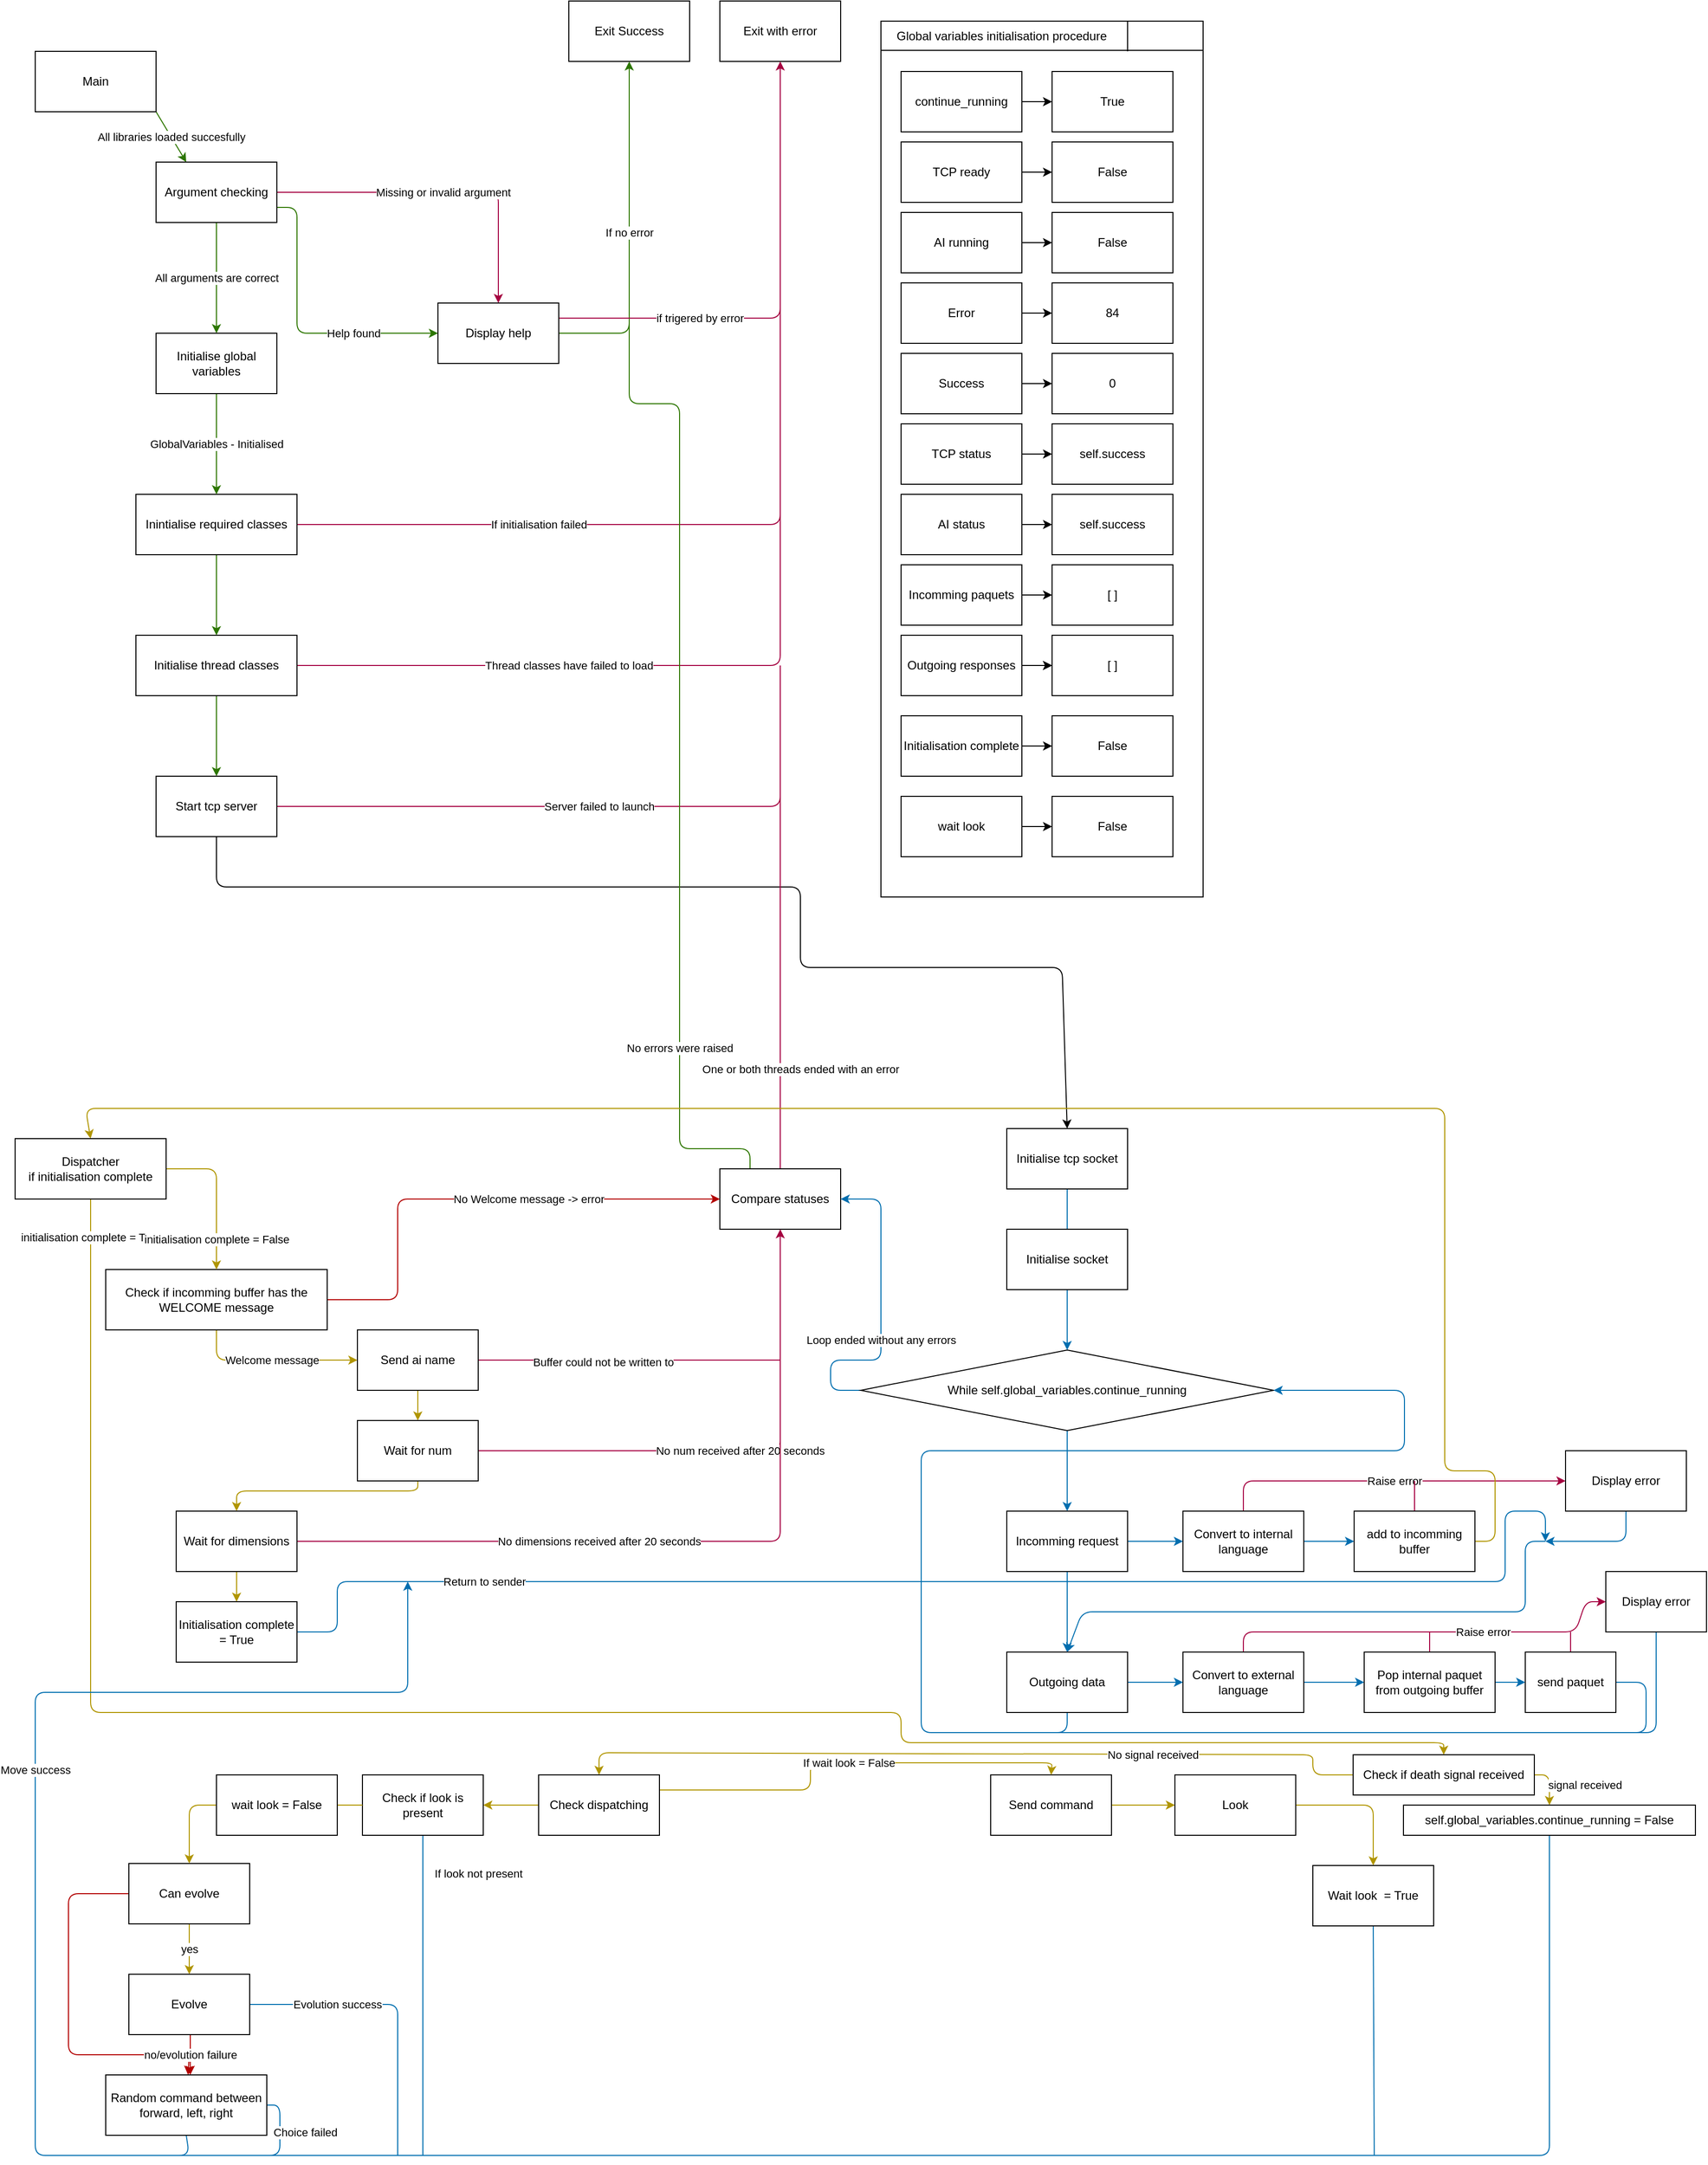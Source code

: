 <mxfile>
    <diagram name="ai-v2" id="kvl9iXGCQQVpGHvnAMQN">
        <mxGraphModel dx="1060" dy="773" grid="1" gridSize="10" guides="1" tooltips="1" connect="1" arrows="1" fold="1" page="1" pageScale="1" pageWidth="850" pageHeight="1100" background="#FFFFFF" math="0" shadow="0">
            <root>
                <mxCell id="aCn8PSYITOkFArHJ9K8u-0"/>
                <mxCell id="aCn8PSYITOkFArHJ9K8u-1" parent="aCn8PSYITOkFArHJ9K8u-0"/>
                <mxCell id="aCn8PSYITOkFArHJ9K8u-2" value="All libraries loaded succesfully" style="edgeStyle=none;html=1;exitX=1;exitY=1;exitDx=0;exitDy=0;entryX=0.25;entryY=0;entryDx=0;entryDy=0;fillColor=#60a917;strokeColor=#2D7600;" parent="aCn8PSYITOkFArHJ9K8u-1" source="aCn8PSYITOkFArHJ9K8u-3" target="aCn8PSYITOkFArHJ9K8u-7" edge="1">
                    <mxGeometry relative="1" as="geometry"/>
                </mxCell>
                <mxCell id="aCn8PSYITOkFArHJ9K8u-3" value="Main" style="whiteSpace=wrap;html=1;" parent="aCn8PSYITOkFArHJ9K8u-1" vertex="1">
                    <mxGeometry x="40" y="90" width="120" height="60" as="geometry"/>
                </mxCell>
                <mxCell id="aCn8PSYITOkFArHJ9K8u-4" value="Missing or invalid argument" style="edgeStyle=none;html=1;entryX=0.5;entryY=0;entryDx=0;entryDy=0;fillColor=#d80073;strokeColor=#A50040;" parent="aCn8PSYITOkFArHJ9K8u-1" source="aCn8PSYITOkFArHJ9K8u-7" target="aCn8PSYITOkFArHJ9K8u-12" edge="1">
                    <mxGeometry relative="1" as="geometry">
                        <Array as="points">
                            <mxPoint x="500" y="230"/>
                        </Array>
                    </mxGeometry>
                </mxCell>
                <mxCell id="aCn8PSYITOkFArHJ9K8u-5" value="Help found" style="edgeStyle=none;html=1;exitX=1;exitY=0.75;exitDx=0;exitDy=0;entryX=0;entryY=0.5;entryDx=0;entryDy=0;fillColor=#60a917;strokeColor=#2D7600;" parent="aCn8PSYITOkFArHJ9K8u-1" source="aCn8PSYITOkFArHJ9K8u-7" target="aCn8PSYITOkFArHJ9K8u-12" edge="1">
                    <mxGeometry x="0.407" relative="1" as="geometry">
                        <mxPoint x="320" y="280" as="targetPoint"/>
                        <Array as="points">
                            <mxPoint x="300" y="245"/>
                            <mxPoint x="300" y="370"/>
                        </Array>
                        <mxPoint as="offset"/>
                    </mxGeometry>
                </mxCell>
                <mxCell id="aCn8PSYITOkFArHJ9K8u-6" value="All arguments are correct" style="edgeStyle=none;html=1;fillColor=#60a917;strokeColor=#2D7600;entryX=0.5;entryY=0;entryDx=0;entryDy=0;" parent="aCn8PSYITOkFArHJ9K8u-1" source="aCn8PSYITOkFArHJ9K8u-7" target="aCn8PSYITOkFArHJ9K8u-36" edge="1">
                    <mxGeometry relative="1" as="geometry">
                        <mxPoint x="220" y="440" as="targetPoint"/>
                    </mxGeometry>
                </mxCell>
                <mxCell id="aCn8PSYITOkFArHJ9K8u-7" value="Argument checking" style="whiteSpace=wrap;html=1;" parent="aCn8PSYITOkFArHJ9K8u-1" vertex="1">
                    <mxGeometry x="160" y="200" width="120" height="60" as="geometry"/>
                </mxCell>
                <mxCell id="aCn8PSYITOkFArHJ9K8u-8" value="Exit with error" style="whiteSpace=wrap;html=1;" parent="aCn8PSYITOkFArHJ9K8u-1" vertex="1">
                    <mxGeometry x="720" y="40" width="120" height="60" as="geometry"/>
                </mxCell>
                <mxCell id="aCn8PSYITOkFArHJ9K8u-9" value="Exit Success" style="whiteSpace=wrap;html=1;" parent="aCn8PSYITOkFArHJ9K8u-1" vertex="1">
                    <mxGeometry x="570" y="40" width="120" height="60" as="geometry"/>
                </mxCell>
                <mxCell id="aCn8PSYITOkFArHJ9K8u-10" value="If no error" style="edgeStyle=none;html=1;entryX=0.5;entryY=1;entryDx=0;entryDy=0;fillColor=#60a917;strokeColor=#2D7600;" parent="aCn8PSYITOkFArHJ9K8u-1" source="aCn8PSYITOkFArHJ9K8u-12" target="aCn8PSYITOkFArHJ9K8u-9" edge="1">
                    <mxGeometry relative="1" as="geometry">
                        <Array as="points">
                            <mxPoint x="630" y="370"/>
                        </Array>
                    </mxGeometry>
                </mxCell>
                <mxCell id="aCn8PSYITOkFArHJ9K8u-11" value="if trigered by error" style="edgeStyle=none;html=1;exitX=1;exitY=0.25;exitDx=0;exitDy=0;entryX=0.5;entryY=1;entryDx=0;entryDy=0;fillColor=#d80073;strokeColor=#A50040;" parent="aCn8PSYITOkFArHJ9K8u-1" source="aCn8PSYITOkFArHJ9K8u-12" target="aCn8PSYITOkFArHJ9K8u-8" edge="1">
                    <mxGeometry x="-0.41" relative="1" as="geometry">
                        <Array as="points">
                            <mxPoint x="780" y="355"/>
                        </Array>
                        <mxPoint as="offset"/>
                    </mxGeometry>
                </mxCell>
                <mxCell id="aCn8PSYITOkFArHJ9K8u-12" value="Display help" style="whiteSpace=wrap;html=1;" parent="aCn8PSYITOkFArHJ9K8u-1" vertex="1">
                    <mxGeometry x="440" y="340" width="120" height="60" as="geometry"/>
                </mxCell>
                <mxCell id="aCn8PSYITOkFArHJ9K8u-13" value="If initialisation failed" style="edgeStyle=none;html=1;exitX=1;exitY=0.5;exitDx=0;exitDy=0;fillColor=#d80073;strokeColor=#A50040;endArrow=none;endFill=0;" parent="aCn8PSYITOkFArHJ9K8u-1" source="aCn8PSYITOkFArHJ9K8u-15" edge="1">
                    <mxGeometry x="-0.324" relative="1" as="geometry">
                        <mxPoint x="780" y="330" as="targetPoint"/>
                        <Array as="points">
                            <mxPoint x="780" y="560"/>
                        </Array>
                        <mxPoint as="offset"/>
                    </mxGeometry>
                </mxCell>
                <mxCell id="aCn8PSYITOkFArHJ9K8u-14" value="" style="edgeStyle=none;html=1;endArrow=classic;endFill=1;fillColor=#60a917;strokeColor=#2D7600;" parent="aCn8PSYITOkFArHJ9K8u-1" source="aCn8PSYITOkFArHJ9K8u-15" target="aCn8PSYITOkFArHJ9K8u-18" edge="1">
                    <mxGeometry relative="1" as="geometry"/>
                </mxCell>
                <mxCell id="aCn8PSYITOkFArHJ9K8u-15" value="Inintialise required classes" style="whiteSpace=wrap;html=1;" parent="aCn8PSYITOkFArHJ9K8u-1" vertex="1">
                    <mxGeometry x="140" y="530" width="160" height="60" as="geometry"/>
                </mxCell>
                <mxCell id="aCn8PSYITOkFArHJ9K8u-16" value="" style="edgeStyle=none;html=1;endArrow=classic;endFill=1;fillColor=#60a917;strokeColor=#2D7600;" parent="aCn8PSYITOkFArHJ9K8u-1" source="aCn8PSYITOkFArHJ9K8u-18" target="aCn8PSYITOkFArHJ9K8u-22" edge="1">
                    <mxGeometry relative="1" as="geometry"/>
                </mxCell>
                <mxCell id="aCn8PSYITOkFArHJ9K8u-17" value="Thread classes have failed to load" style="edgeStyle=none;html=1;exitX=1;exitY=0.5;exitDx=0;exitDy=0;endArrow=none;endFill=0;fillColor=#d80073;strokeColor=#A50040;" parent="aCn8PSYITOkFArHJ9K8u-1" source="aCn8PSYITOkFArHJ9K8u-18" edge="1">
                    <mxGeometry x="-0.169" relative="1" as="geometry">
                        <mxPoint x="780" y="530" as="targetPoint"/>
                        <Array as="points">
                            <mxPoint x="780" y="700"/>
                        </Array>
                        <mxPoint as="offset"/>
                    </mxGeometry>
                </mxCell>
                <mxCell id="aCn8PSYITOkFArHJ9K8u-18" value="Initialise thread classes" style="whiteSpace=wrap;html=1;" parent="aCn8PSYITOkFArHJ9K8u-1" vertex="1">
                    <mxGeometry x="140" y="670" width="160" height="60" as="geometry"/>
                </mxCell>
                <mxCell id="aCn8PSYITOkFArHJ9K8u-19" value="Server failed to launch" style="edgeStyle=none;html=1;exitX=1;exitY=0.5;exitDx=0;exitDy=0;endArrow=none;endFill=0;fillColor=#d80073;strokeColor=#A50040;" parent="aCn8PSYITOkFArHJ9K8u-1" source="aCn8PSYITOkFArHJ9K8u-22" edge="1">
                    <mxGeometry relative="1" as="geometry">
                        <mxPoint x="780" y="700" as="targetPoint"/>
                        <Array as="points">
                            <mxPoint x="780" y="840"/>
                        </Array>
                    </mxGeometry>
                </mxCell>
                <mxCell id="aCn8PSYITOkFArHJ9K8u-21" style="edgeStyle=none;html=1;exitX=0.5;exitY=1;exitDx=0;exitDy=0;entryX=0.5;entryY=0;entryDx=0;entryDy=0;strokeColor=#000000;endArrow=classic;endFill=1;fontColor=#000000;labelBackgroundColor=#050505;" parent="aCn8PSYITOkFArHJ9K8u-1" source="aCn8PSYITOkFArHJ9K8u-22" target="aCn8PSYITOkFArHJ9K8u-27" edge="1">
                    <mxGeometry relative="1" as="geometry">
                        <mxPoint x="220" y="950" as="targetPoint"/>
                        <Array as="points">
                            <mxPoint x="220" y="920"/>
                            <mxPoint x="800" y="920"/>
                            <mxPoint x="800" y="1000"/>
                            <mxPoint x="1060" y="1000"/>
                        </Array>
                    </mxGeometry>
                </mxCell>
                <mxCell id="aCn8PSYITOkFArHJ9K8u-22" value="Start tcp server" style="whiteSpace=wrap;html=1;" parent="aCn8PSYITOkFArHJ9K8u-1" vertex="1">
                    <mxGeometry x="160" y="810" width="120" height="60" as="geometry"/>
                </mxCell>
                <mxCell id="aCn8PSYITOkFArHJ9K8u-26" style="edgeStyle=none;html=1;exitX=0.5;exitY=1;exitDx=0;exitDy=0;strokeColor=#006EAF;endArrow=none;endFill=0;fillColor=#1ba1e2;" parent="aCn8PSYITOkFArHJ9K8u-1" source="aCn8PSYITOkFArHJ9K8u-27" target="aCn8PSYITOkFArHJ9K8u-46" edge="1">
                    <mxGeometry relative="1" as="geometry"/>
                </mxCell>
                <mxCell id="aCn8PSYITOkFArHJ9K8u-27" value="Initialise tcp socket" style="whiteSpace=wrap;html=1;" parent="aCn8PSYITOkFArHJ9K8u-1" vertex="1">
                    <mxGeometry x="1005" y="1160" width="120" height="60" as="geometry"/>
                </mxCell>
                <mxCell id="aCn8PSYITOkFArHJ9K8u-31" value="initialisation complete = True" style="edgeStyle=none;html=1;exitX=0.5;exitY=1;exitDx=0;exitDy=0;strokeColor=#B09500;endArrow=classic;endFill=1;fillColor=#e3c800;entryX=0.5;entryY=0;entryDx=0;entryDy=0;" parent="aCn8PSYITOkFArHJ9K8u-1" source="WQxapFaAH11GPNGqtZrf-5" target="aCn8PSYITOkFArHJ9K8u-148" edge="1">
                    <mxGeometry x="-0.96" relative="1" as="geometry">
                        <mxPoint x="590" y="1790" as="targetPoint"/>
                        <Array as="points">
                            <mxPoint x="95" y="1740"/>
                            <mxPoint x="900" y="1740"/>
                            <mxPoint x="900" y="1770"/>
                            <mxPoint x="1439" y="1770"/>
                        </Array>
                        <mxPoint x="240" y="1720" as="sourcePoint"/>
                        <mxPoint as="offset"/>
                    </mxGeometry>
                </mxCell>
                <mxCell id="aCn8PSYITOkFArHJ9K8u-35" value="GlobalVariables - Initialised" style="edgeStyle=none;html=1;exitX=0.5;exitY=1;exitDx=0;exitDy=0;entryX=0.5;entryY=0;entryDx=0;entryDy=0;strokeColor=#2D7600;endArrow=classic;endFill=1;fillColor=#60a917;" parent="aCn8PSYITOkFArHJ9K8u-1" source="aCn8PSYITOkFArHJ9K8u-36" target="aCn8PSYITOkFArHJ9K8u-15" edge="1">
                    <mxGeometry relative="1" as="geometry"/>
                </mxCell>
                <mxCell id="aCn8PSYITOkFArHJ9K8u-36" value="Initialise global variables" style="whiteSpace=wrap;html=1;" parent="aCn8PSYITOkFArHJ9K8u-1" vertex="1">
                    <mxGeometry x="160" y="370" width="120" height="60" as="geometry"/>
                </mxCell>
                <mxCell id="aCn8PSYITOkFArHJ9K8u-37" value="One or both threads ended with an error" style="edgeStyle=none;html=1;exitX=0.5;exitY=0;exitDx=0;exitDy=0;strokeColor=#A50040;endArrow=none;endFill=0;fillColor=#d80073;" parent="aCn8PSYITOkFArHJ9K8u-1" source="aCn8PSYITOkFArHJ9K8u-39" edge="1">
                    <mxGeometry x="-0.478" y="-20" relative="1" as="geometry">
                        <mxPoint x="780" y="820" as="targetPoint"/>
                        <mxPoint as="offset"/>
                    </mxGeometry>
                </mxCell>
                <mxCell id="aCn8PSYITOkFArHJ9K8u-38" value="No errors were raised" style="edgeStyle=none;html=1;exitX=0.25;exitY=0;exitDx=0;exitDy=0;endArrow=none;endFill=0;fillColor=#60a917;strokeColor=#2D7600;" parent="aCn8PSYITOkFArHJ9K8u-1" source="aCn8PSYITOkFArHJ9K8u-39" edge="1">
                    <mxGeometry x="-0.604" relative="1" as="geometry">
                        <mxPoint x="630" y="360" as="targetPoint"/>
                        <Array as="points">
                            <mxPoint x="750" y="1180"/>
                            <mxPoint x="680" y="1180"/>
                            <mxPoint x="680" y="440"/>
                            <mxPoint x="630" y="440"/>
                        </Array>
                        <mxPoint as="offset"/>
                    </mxGeometry>
                </mxCell>
                <mxCell id="aCn8PSYITOkFArHJ9K8u-39" value="Compare statuses" style="whiteSpace=wrap;html=1;rounded=0;" parent="aCn8PSYITOkFArHJ9K8u-1" vertex="1">
                    <mxGeometry x="720" y="1200" width="120" height="60" as="geometry"/>
                </mxCell>
                <mxCell id="aCn8PSYITOkFArHJ9K8u-40" value="" style="edgeStyle=none;html=1;strokeColor=#FFFFFF;endArrow=none;endFill=0;" parent="aCn8PSYITOkFArHJ9K8u-1" source="aCn8PSYITOkFArHJ9K8u-44" target="aCn8PSYITOkFArHJ9K8u-46" edge="1">
                    <mxGeometry relative="1" as="geometry"/>
                </mxCell>
                <mxCell id="aCn8PSYITOkFArHJ9K8u-42" value="Loop ended without any errors" style="edgeStyle=none;html=1;exitX=0;exitY=0.5;exitDx=0;exitDy=0;entryX=1;entryY=0.5;entryDx=0;entryDy=0;fillColor=#1ba1e2;strokeColor=#006EAF;" parent="aCn8PSYITOkFArHJ9K8u-1" source="aCn8PSYITOkFArHJ9K8u-44" target="aCn8PSYITOkFArHJ9K8u-39" edge="1">
                    <mxGeometry x="-0.161" relative="1" as="geometry">
                        <Array as="points">
                            <mxPoint x="830" y="1420"/>
                            <mxPoint x="830" y="1390"/>
                            <mxPoint x="880" y="1390"/>
                            <mxPoint x="880" y="1230"/>
                        </Array>
                        <mxPoint as="offset"/>
                    </mxGeometry>
                </mxCell>
                <mxCell id="aCn8PSYITOkFArHJ9K8u-43" style="edgeStyle=none;html=1;exitX=0.5;exitY=1;exitDx=0;exitDy=0;endArrow=classic;endFill=1;entryX=0.5;entryY=0;entryDx=0;entryDy=0;fillColor=#1ba1e2;strokeColor=#006EAF;" parent="aCn8PSYITOkFArHJ9K8u-1" source="aCn8PSYITOkFArHJ9K8u-44" target="aCn8PSYITOkFArHJ9K8u-90" edge="1">
                    <mxGeometry relative="1" as="geometry">
                        <mxPoint x="1065" y="1590" as="targetPoint"/>
                    </mxGeometry>
                </mxCell>
                <mxCell id="aCn8PSYITOkFArHJ9K8u-44" value="While self.global_variables.continue_running" style="rhombus;whiteSpace=wrap;html=1;rounded=0;" parent="aCn8PSYITOkFArHJ9K8u-1" vertex="1">
                    <mxGeometry x="860" y="1380" width="410" height="80" as="geometry"/>
                </mxCell>
                <mxCell id="aCn8PSYITOkFArHJ9K8u-45" value="" style="edgeStyle=none;html=1;endArrow=classic;endFill=1;fillColor=#1ba1e2;strokeColor=#006EAF;" parent="aCn8PSYITOkFArHJ9K8u-1" source="aCn8PSYITOkFArHJ9K8u-46" target="aCn8PSYITOkFArHJ9K8u-44" edge="1">
                    <mxGeometry relative="1" as="geometry"/>
                </mxCell>
                <mxCell id="aCn8PSYITOkFArHJ9K8u-46" value="Initialise socket" style="rounded=0;whiteSpace=wrap;html=1;" parent="aCn8PSYITOkFArHJ9K8u-1" vertex="1">
                    <mxGeometry x="1005" y="1260" width="120" height="60" as="geometry"/>
                </mxCell>
                <mxCell id="aCn8PSYITOkFArHJ9K8u-47" value="" style="shape=table;startSize=0;container=1;collapsible=0;childLayout=tableLayout;" parent="aCn8PSYITOkFArHJ9K8u-1" vertex="1">
                    <mxGeometry x="880" y="60" width="320" height="870" as="geometry"/>
                </mxCell>
                <mxCell id="aCn8PSYITOkFArHJ9K8u-48" value="" style="shape=tableRow;horizontal=0;startSize=0;swimlaneHead=0;swimlaneBody=0;top=0;left=0;bottom=0;right=0;collapsible=0;dropTarget=0;fillColor=none;points=[[0,0.5],[1,0.5]];portConstraint=eastwest;" parent="aCn8PSYITOkFArHJ9K8u-47" vertex="1">
                    <mxGeometry width="320" height="870" as="geometry"/>
                </mxCell>
                <mxCell id="aCn8PSYITOkFArHJ9K8u-49" value="" style="shape=partialRectangle;html=1;whiteSpace=wrap;connectable=0;overflow=hidden;fillColor=none;top=0;left=0;bottom=0;right=0;pointerEvents=1;" parent="aCn8PSYITOkFArHJ9K8u-48" vertex="1">
                    <mxGeometry width="320" height="870" as="geometry">
                        <mxRectangle width="320" height="870" as="alternateBounds"/>
                    </mxGeometry>
                </mxCell>
                <mxCell id="aCn8PSYITOkFArHJ9K8u-50" value="Global variables initialisation procedure" style="text;align=center;html=1;verticalAlign=middle;whiteSpace=wrap;rounded=0;" parent="aCn8PSYITOkFArHJ9K8u-1" vertex="1">
                    <mxGeometry x="880" y="60" width="240" height="30" as="geometry"/>
                </mxCell>
                <mxCell id="aCn8PSYITOkFArHJ9K8u-51" value="" style="verticalLabelPosition=bottom;shadow=0;dashed=0;align=center;html=1;verticalAlign=top;strokeWidth=1;shape=mxgraph.mockup.markup.line;" parent="aCn8PSYITOkFArHJ9K8u-1" vertex="1">
                    <mxGeometry x="880" y="79" width="320" height="20" as="geometry"/>
                </mxCell>
                <mxCell id="aCn8PSYITOkFArHJ9K8u-52" value="" style="line;strokeWidth=1;direction=south;html=1;" parent="aCn8PSYITOkFArHJ9K8u-1" vertex="1">
                    <mxGeometry x="1120" y="60" width="10" height="30" as="geometry"/>
                </mxCell>
                <mxCell id="aCn8PSYITOkFArHJ9K8u-53" value="" style="edgeStyle=none;html=1;endArrow=classic;endFill=1;" parent="aCn8PSYITOkFArHJ9K8u-1" source="aCn8PSYITOkFArHJ9K8u-54" target="aCn8PSYITOkFArHJ9K8u-55" edge="1">
                    <mxGeometry relative="1" as="geometry"/>
                </mxCell>
                <mxCell id="aCn8PSYITOkFArHJ9K8u-54" value="continue_running" style="whiteSpace=wrap;html=1;" parent="aCn8PSYITOkFArHJ9K8u-1" vertex="1">
                    <mxGeometry x="900" y="110" width="120" height="60" as="geometry"/>
                </mxCell>
                <mxCell id="aCn8PSYITOkFArHJ9K8u-55" value="True" style="whiteSpace=wrap;html=1;" parent="aCn8PSYITOkFArHJ9K8u-1" vertex="1">
                    <mxGeometry x="1050" y="110" width="120" height="60" as="geometry"/>
                </mxCell>
                <mxCell id="aCn8PSYITOkFArHJ9K8u-56" value="" style="edgeStyle=none;html=1;endArrow=classic;endFill=1;" parent="aCn8PSYITOkFArHJ9K8u-1" source="aCn8PSYITOkFArHJ9K8u-57" target="aCn8PSYITOkFArHJ9K8u-58" edge="1">
                    <mxGeometry relative="1" as="geometry"/>
                </mxCell>
                <mxCell id="aCn8PSYITOkFArHJ9K8u-57" value="TCP ready" style="whiteSpace=wrap;html=1;" parent="aCn8PSYITOkFArHJ9K8u-1" vertex="1">
                    <mxGeometry x="900" y="180" width="120" height="60" as="geometry"/>
                </mxCell>
                <mxCell id="aCn8PSYITOkFArHJ9K8u-58" value="False" style="whiteSpace=wrap;html=1;" parent="aCn8PSYITOkFArHJ9K8u-1" vertex="1">
                    <mxGeometry x="1050" y="180" width="120" height="60" as="geometry"/>
                </mxCell>
                <mxCell id="aCn8PSYITOkFArHJ9K8u-59" value="" style="edgeStyle=none;html=1;endArrow=classic;endFill=1;" parent="aCn8PSYITOkFArHJ9K8u-1" source="aCn8PSYITOkFArHJ9K8u-60" target="aCn8PSYITOkFArHJ9K8u-61" edge="1">
                    <mxGeometry relative="1" as="geometry"/>
                </mxCell>
                <mxCell id="aCn8PSYITOkFArHJ9K8u-60" value="AI running" style="whiteSpace=wrap;html=1;" parent="aCn8PSYITOkFArHJ9K8u-1" vertex="1">
                    <mxGeometry x="900" y="250" width="120" height="60" as="geometry"/>
                </mxCell>
                <mxCell id="aCn8PSYITOkFArHJ9K8u-61" value="False" style="whiteSpace=wrap;html=1;" parent="aCn8PSYITOkFArHJ9K8u-1" vertex="1">
                    <mxGeometry x="1050" y="250" width="120" height="60" as="geometry"/>
                </mxCell>
                <mxCell id="aCn8PSYITOkFArHJ9K8u-62" value="" style="edgeStyle=none;html=1;endArrow=classic;endFill=1;" parent="aCn8PSYITOkFArHJ9K8u-1" source="aCn8PSYITOkFArHJ9K8u-63" target="aCn8PSYITOkFArHJ9K8u-64" edge="1">
                    <mxGeometry relative="1" as="geometry"/>
                </mxCell>
                <mxCell id="aCn8PSYITOkFArHJ9K8u-63" value="Error" style="whiteSpace=wrap;html=1;" parent="aCn8PSYITOkFArHJ9K8u-1" vertex="1">
                    <mxGeometry x="900" y="320" width="120" height="60" as="geometry"/>
                </mxCell>
                <mxCell id="aCn8PSYITOkFArHJ9K8u-64" value="84" style="whiteSpace=wrap;html=1;" parent="aCn8PSYITOkFArHJ9K8u-1" vertex="1">
                    <mxGeometry x="1050" y="320" width="120" height="60" as="geometry"/>
                </mxCell>
                <mxCell id="aCn8PSYITOkFArHJ9K8u-65" value="" style="edgeStyle=none;html=1;endArrow=classic;endFill=1;" parent="aCn8PSYITOkFArHJ9K8u-1" source="aCn8PSYITOkFArHJ9K8u-66" target="aCn8PSYITOkFArHJ9K8u-67" edge="1">
                    <mxGeometry relative="1" as="geometry"/>
                </mxCell>
                <mxCell id="aCn8PSYITOkFArHJ9K8u-66" value="Success" style="whiteSpace=wrap;html=1;" parent="aCn8PSYITOkFArHJ9K8u-1" vertex="1">
                    <mxGeometry x="900" y="390" width="120" height="60" as="geometry"/>
                </mxCell>
                <mxCell id="aCn8PSYITOkFArHJ9K8u-67" value="0" style="whiteSpace=wrap;html=1;" parent="aCn8PSYITOkFArHJ9K8u-1" vertex="1">
                    <mxGeometry x="1050" y="390" width="120" height="60" as="geometry"/>
                </mxCell>
                <mxCell id="aCn8PSYITOkFArHJ9K8u-68" value="" style="edgeStyle=none;html=1;endArrow=classic;endFill=1;" parent="aCn8PSYITOkFArHJ9K8u-1" source="aCn8PSYITOkFArHJ9K8u-69" target="aCn8PSYITOkFArHJ9K8u-70" edge="1">
                    <mxGeometry relative="1" as="geometry"/>
                </mxCell>
                <mxCell id="aCn8PSYITOkFArHJ9K8u-69" value="TCP status" style="whiteSpace=wrap;html=1;" parent="aCn8PSYITOkFArHJ9K8u-1" vertex="1">
                    <mxGeometry x="900" y="460" width="120" height="60" as="geometry"/>
                </mxCell>
                <mxCell id="aCn8PSYITOkFArHJ9K8u-70" value="self.success" style="whiteSpace=wrap;html=1;strokeColor=#199898;" parent="aCn8PSYITOkFArHJ9K8u-1" vertex="1">
                    <mxGeometry x="1050" y="460" width="120" height="60" as="geometry"/>
                </mxCell>
                <mxCell id="aCn8PSYITOkFArHJ9K8u-71" value="" style="edgeStyle=none;html=1;endArrow=classic;endFill=1;" parent="aCn8PSYITOkFArHJ9K8u-1" source="aCn8PSYITOkFArHJ9K8u-72" target="aCn8PSYITOkFArHJ9K8u-73" edge="1">
                    <mxGeometry relative="1" as="geometry"/>
                </mxCell>
                <mxCell id="aCn8PSYITOkFArHJ9K8u-72" value="AI status" style="whiteSpace=wrap;html=1;strokeColor=#199898;" parent="aCn8PSYITOkFArHJ9K8u-1" vertex="1">
                    <mxGeometry x="900" y="530" width="120" height="60" as="geometry"/>
                </mxCell>
                <mxCell id="aCn8PSYITOkFArHJ9K8u-73" value="self.success" style="whiteSpace=wrap;html=1;strokeColor=#199898;" parent="aCn8PSYITOkFArHJ9K8u-1" vertex="1">
                    <mxGeometry x="1050" y="530" width="120" height="60" as="geometry"/>
                </mxCell>
                <mxCell id="aCn8PSYITOkFArHJ9K8u-74" value="" style="edgeStyle=none;html=1;endArrow=classic;endFill=1;" parent="aCn8PSYITOkFArHJ9K8u-1" source="aCn8PSYITOkFArHJ9K8u-75" target="aCn8PSYITOkFArHJ9K8u-76" edge="1">
                    <mxGeometry relative="1" as="geometry"/>
                </mxCell>
                <mxCell id="aCn8PSYITOkFArHJ9K8u-75" value="Incomming paquets" style="whiteSpace=wrap;html=1;strokeColor=#199898;" parent="aCn8PSYITOkFArHJ9K8u-1" vertex="1">
                    <mxGeometry x="900" y="600" width="120" height="60" as="geometry"/>
                </mxCell>
                <mxCell id="aCn8PSYITOkFArHJ9K8u-76" value="[ ]" style="whiteSpace=wrap;html=1;strokeColor=#199898;" parent="aCn8PSYITOkFArHJ9K8u-1" vertex="1">
                    <mxGeometry x="1050" y="600" width="120" height="60" as="geometry"/>
                </mxCell>
                <mxCell id="aCn8PSYITOkFArHJ9K8u-77" value="" style="edgeStyle=none;html=1;endArrow=classic;endFill=1;" parent="aCn8PSYITOkFArHJ9K8u-1" source="aCn8PSYITOkFArHJ9K8u-78" target="aCn8PSYITOkFArHJ9K8u-79" edge="1">
                    <mxGeometry relative="1" as="geometry"/>
                </mxCell>
                <mxCell id="aCn8PSYITOkFArHJ9K8u-78" value="Outgoing responses" style="whiteSpace=wrap;html=1;strokeColor=#199898;" parent="aCn8PSYITOkFArHJ9K8u-1" vertex="1">
                    <mxGeometry x="900" y="670" width="120" height="60" as="geometry"/>
                </mxCell>
                <mxCell id="aCn8PSYITOkFArHJ9K8u-79" value="[ ]" style="whiteSpace=wrap;html=1;strokeColor=#199898;" parent="aCn8PSYITOkFArHJ9K8u-1" vertex="1">
                    <mxGeometry x="1050" y="670" width="120" height="60" as="geometry"/>
                </mxCell>
                <mxCell id="aCn8PSYITOkFArHJ9K8u-80" value="" style="edgeStyle=none;html=1;endArrow=classic;endFill=1;" parent="aCn8PSYITOkFArHJ9K8u-1" source="aCn8PSYITOkFArHJ9K8u-81" target="aCn8PSYITOkFArHJ9K8u-82" edge="1">
                    <mxGeometry relative="1" as="geometry"/>
                </mxCell>
                <mxCell id="aCn8PSYITOkFArHJ9K8u-81" value="Outgoing responses" style="whiteSpace=wrap;html=1;" parent="aCn8PSYITOkFArHJ9K8u-1" vertex="1">
                    <mxGeometry x="900" y="670" width="120" height="60" as="geometry"/>
                </mxCell>
                <mxCell id="aCn8PSYITOkFArHJ9K8u-82" value="[ ]" style="whiteSpace=wrap;html=1;" parent="aCn8PSYITOkFArHJ9K8u-1" vertex="1">
                    <mxGeometry x="1050" y="670" width="120" height="60" as="geometry"/>
                </mxCell>
                <mxCell id="aCn8PSYITOkFArHJ9K8u-83" value="[ ]" style="whiteSpace=wrap;html=1;" parent="aCn8PSYITOkFArHJ9K8u-1" vertex="1">
                    <mxGeometry x="1050" y="600" width="120" height="60" as="geometry"/>
                </mxCell>
                <mxCell id="aCn8PSYITOkFArHJ9K8u-84" value="Incomming paquets" style="whiteSpace=wrap;html=1;" parent="aCn8PSYITOkFArHJ9K8u-1" vertex="1">
                    <mxGeometry x="900" y="600" width="120" height="60" as="geometry"/>
                </mxCell>
                <mxCell id="aCn8PSYITOkFArHJ9K8u-85" value="AI status" style="whiteSpace=wrap;html=1;" parent="aCn8PSYITOkFArHJ9K8u-1" vertex="1">
                    <mxGeometry x="900" y="530" width="120" height="60" as="geometry"/>
                </mxCell>
                <mxCell id="aCn8PSYITOkFArHJ9K8u-86" value="self.success" style="whiteSpace=wrap;html=1;" parent="aCn8PSYITOkFArHJ9K8u-1" vertex="1">
                    <mxGeometry x="1050" y="530" width="120" height="60" as="geometry"/>
                </mxCell>
                <mxCell id="aCn8PSYITOkFArHJ9K8u-87" value="self.success" style="whiteSpace=wrap;html=1;" parent="aCn8PSYITOkFArHJ9K8u-1" vertex="1">
                    <mxGeometry x="1050" y="460" width="120" height="60" as="geometry"/>
                </mxCell>
                <mxCell id="aCn8PSYITOkFArHJ9K8u-88" value="" style="edgeStyle=none;html=1;endArrow=classic;endFill=1;fillColor=#1ba1e2;strokeColor=#006EAF;" parent="aCn8PSYITOkFArHJ9K8u-1" source="aCn8PSYITOkFArHJ9K8u-90" target="aCn8PSYITOkFArHJ9K8u-93" edge="1">
                    <mxGeometry relative="1" as="geometry"/>
                </mxCell>
                <mxCell id="aCn8PSYITOkFArHJ9K8u-89" value="" style="edgeStyle=none;html=1;endArrow=classic;endFill=1;fillColor=#1ba1e2;strokeColor=#006EAF;" parent="aCn8PSYITOkFArHJ9K8u-1" source="aCn8PSYITOkFArHJ9K8u-90" target="aCn8PSYITOkFArHJ9K8u-97" edge="1">
                    <mxGeometry relative="1" as="geometry"/>
                </mxCell>
                <mxCell id="aCn8PSYITOkFArHJ9K8u-90" value="Incomming request" style="whiteSpace=wrap;html=1;strokeColor=#050505;" parent="aCn8PSYITOkFArHJ9K8u-1" vertex="1">
                    <mxGeometry x="1005" y="1540" width="120" height="60" as="geometry"/>
                </mxCell>
                <mxCell id="aCn8PSYITOkFArHJ9K8u-91" style="edgeStyle=none;html=1;exitX=0.5;exitY=1;exitDx=0;exitDy=0;entryX=1;entryY=0.5;entryDx=0;entryDy=0;endArrow=classic;endFill=1;fillColor=#1ba1e2;strokeColor=#006EAF;" parent="aCn8PSYITOkFArHJ9K8u-1" source="aCn8PSYITOkFArHJ9K8u-93" target="aCn8PSYITOkFArHJ9K8u-44" edge="1">
                    <mxGeometry relative="1" as="geometry">
                        <Array as="points">
                            <mxPoint x="1065" y="1760"/>
                            <mxPoint x="920" y="1760"/>
                            <mxPoint x="920" y="1480"/>
                            <mxPoint x="1400" y="1480"/>
                            <mxPoint x="1400" y="1420"/>
                        </Array>
                    </mxGeometry>
                </mxCell>
                <mxCell id="aCn8PSYITOkFArHJ9K8u-92" value="" style="edgeStyle=none;html=1;endArrow=classic;endFill=1;fillColor=#1ba1e2;strokeColor=#006EAF;" parent="aCn8PSYITOkFArHJ9K8u-1" source="aCn8PSYITOkFArHJ9K8u-93" target="aCn8PSYITOkFArHJ9K8u-100" edge="1">
                    <mxGeometry relative="1" as="geometry"/>
                </mxCell>
                <mxCell id="aCn8PSYITOkFArHJ9K8u-93" value="Outgoing data" style="whiteSpace=wrap;html=1;strokeColor=#050505;" parent="aCn8PSYITOkFArHJ9K8u-1" vertex="1">
                    <mxGeometry x="1005" y="1680" width="120" height="60" as="geometry"/>
                </mxCell>
                <mxCell id="aCn8PSYITOkFArHJ9K8u-94" value="" style="edgeStyle=none;html=1;endArrow=classic;endFill=1;fillColor=#1ba1e2;strokeColor=#006EAF;" parent="aCn8PSYITOkFArHJ9K8u-1" source="aCn8PSYITOkFArHJ9K8u-97" target="aCn8PSYITOkFArHJ9K8u-102" edge="1">
                    <mxGeometry relative="1" as="geometry"/>
                </mxCell>
                <mxCell id="aCn8PSYITOkFArHJ9K8u-95" style="edgeStyle=none;html=1;exitX=0.5;exitY=0;exitDx=0;exitDy=0;endArrow=classic;endFill=1;fillColor=#d80073;strokeColor=#A50040;" parent="aCn8PSYITOkFArHJ9K8u-1" source="aCn8PSYITOkFArHJ9K8u-97" edge="1">
                    <mxGeometry relative="1" as="geometry">
                        <mxPoint x="1560" y="1510" as="targetPoint"/>
                        <Array as="points">
                            <mxPoint x="1240" y="1510"/>
                        </Array>
                    </mxGeometry>
                </mxCell>
                <mxCell id="aCn8PSYITOkFArHJ9K8u-96" value="Raise error" style="edgeLabel;html=1;align=center;verticalAlign=middle;resizable=0;points=[];" parent="aCn8PSYITOkFArHJ9K8u-95" vertex="1" connectable="0">
                    <mxGeometry x="0.446" relative="1" as="geometry">
                        <mxPoint x="-73" as="offset"/>
                    </mxGeometry>
                </mxCell>
                <mxCell id="aCn8PSYITOkFArHJ9K8u-97" value="Convert to internal language" style="whiteSpace=wrap;html=1;strokeColor=#050505;" parent="aCn8PSYITOkFArHJ9K8u-1" vertex="1">
                    <mxGeometry x="1180" y="1540" width="120" height="60" as="geometry"/>
                </mxCell>
                <mxCell id="aCn8PSYITOkFArHJ9K8u-98" value="" style="edgeStyle=none;html=1;endArrow=classic;endFill=1;fillColor=#1ba1e2;strokeColor=#006EAF;" parent="aCn8PSYITOkFArHJ9K8u-1" source="aCn8PSYITOkFArHJ9K8u-100" target="aCn8PSYITOkFArHJ9K8u-105" edge="1">
                    <mxGeometry relative="1" as="geometry"/>
                </mxCell>
                <mxCell id="aCn8PSYITOkFArHJ9K8u-99" value="Raise error" style="edgeStyle=none;html=1;exitX=0.5;exitY=0;exitDx=0;exitDy=0;endArrow=classic;endFill=1;entryX=0;entryY=0.5;entryDx=0;entryDy=0;fillColor=#d80073;strokeColor=#A50040;" parent="aCn8PSYITOkFArHJ9K8u-1" source="aCn8PSYITOkFArHJ9K8u-100" target="aCn8PSYITOkFArHJ9K8u-113" edge="1">
                    <mxGeometry x="0.286" relative="1" as="geometry">
                        <mxPoint x="1560" y="1650" as="targetPoint"/>
                        <Array as="points">
                            <mxPoint x="1240" y="1660"/>
                            <mxPoint x="1570" y="1660"/>
                            <mxPoint x="1580" y="1630"/>
                        </Array>
                        <mxPoint as="offset"/>
                    </mxGeometry>
                </mxCell>
                <mxCell id="aCn8PSYITOkFArHJ9K8u-100" value="Convert to external language" style="whiteSpace=wrap;html=1;strokeColor=#050505;" parent="aCn8PSYITOkFArHJ9K8u-1" vertex="1">
                    <mxGeometry x="1180" y="1680" width="120" height="60" as="geometry"/>
                </mxCell>
                <mxCell id="aCn8PSYITOkFArHJ9K8u-101" style="edgeStyle=none;html=1;exitX=0.5;exitY=0;exitDx=0;exitDy=0;endArrow=none;endFill=0;fillColor=#d80073;strokeColor=#A50040;" parent="aCn8PSYITOkFArHJ9K8u-1" source="aCn8PSYITOkFArHJ9K8u-102" edge="1">
                    <mxGeometry relative="1" as="geometry">
                        <mxPoint x="1410" y="1510" as="targetPoint"/>
                    </mxGeometry>
                </mxCell>
                <mxCell id="WQxapFaAH11GPNGqtZrf-1" style="edgeStyle=none;html=1;exitX=1;exitY=0.5;exitDx=0;exitDy=0;entryX=0.5;entryY=0;entryDx=0;entryDy=0;fillColor=#e3c800;strokeColor=#B09500;" parent="aCn8PSYITOkFArHJ9K8u-1" source="aCn8PSYITOkFArHJ9K8u-102" target="WQxapFaAH11GPNGqtZrf-5" edge="1">
                    <mxGeometry relative="1" as="geometry">
                        <mxPoint x="220" y="1170" as="targetPoint"/>
                        <Array as="points">
                            <mxPoint x="1490" y="1570"/>
                            <mxPoint x="1490" y="1500"/>
                            <mxPoint x="1440" y="1500"/>
                            <mxPoint x="1440" y="1140"/>
                            <mxPoint x="90" y="1140"/>
                        </Array>
                    </mxGeometry>
                </mxCell>
                <mxCell id="aCn8PSYITOkFArHJ9K8u-102" value="add to incomming buffer" style="whiteSpace=wrap;html=1;strokeColor=#050505;" parent="aCn8PSYITOkFArHJ9K8u-1" vertex="1">
                    <mxGeometry x="1350" y="1540" width="120" height="60" as="geometry"/>
                </mxCell>
                <mxCell id="aCn8PSYITOkFArHJ9K8u-103" value="" style="edgeStyle=none;html=1;endArrow=classic;endFill=1;fillColor=#1ba1e2;strokeColor=#006EAF;" parent="aCn8PSYITOkFArHJ9K8u-1" source="aCn8PSYITOkFArHJ9K8u-105" target="aCn8PSYITOkFArHJ9K8u-109" edge="1">
                    <mxGeometry relative="1" as="geometry"/>
                </mxCell>
                <mxCell id="aCn8PSYITOkFArHJ9K8u-104" style="edgeStyle=none;html=1;exitX=0.5;exitY=0;exitDx=0;exitDy=0;endArrow=none;endFill=0;fillColor=#d80073;strokeColor=#A50040;" parent="aCn8PSYITOkFArHJ9K8u-1" source="aCn8PSYITOkFArHJ9K8u-105" edge="1">
                    <mxGeometry relative="1" as="geometry">
                        <mxPoint x="1425" y="1660" as="targetPoint"/>
                    </mxGeometry>
                </mxCell>
                <mxCell id="aCn8PSYITOkFArHJ9K8u-105" value="Pop internal paquet from outgoing buffer" style="whiteSpace=wrap;html=1;strokeColor=#050505;" parent="aCn8PSYITOkFArHJ9K8u-1" vertex="1">
                    <mxGeometry x="1360" y="1680" width="130" height="60" as="geometry"/>
                </mxCell>
                <mxCell id="aCn8PSYITOkFArHJ9K8u-106" style="edgeStyle=none;html=1;entryX=0.5;entryY=0;entryDx=0;entryDy=0;endArrow=classic;endFill=1;fillColor=#1ba1e2;strokeColor=#006EAF;" parent="aCn8PSYITOkFArHJ9K8u-1" target="aCn8PSYITOkFArHJ9K8u-93" edge="1">
                    <mxGeometry relative="1" as="geometry">
                        <mxPoint x="1540" y="1570" as="sourcePoint"/>
                        <Array as="points">
                            <mxPoint x="1520" y="1570"/>
                            <mxPoint x="1520" y="1640"/>
                            <mxPoint x="1080" y="1640"/>
                        </Array>
                    </mxGeometry>
                </mxCell>
                <mxCell id="aCn8PSYITOkFArHJ9K8u-107" style="edgeStyle=none;html=1;exitX=1;exitY=0.5;exitDx=0;exitDy=0;endArrow=none;endFill=0;fillColor=#1ba1e2;strokeColor=#006EAF;" parent="aCn8PSYITOkFArHJ9K8u-1" source="aCn8PSYITOkFArHJ9K8u-109" edge="1">
                    <mxGeometry relative="1" as="geometry">
                        <mxPoint x="1050" y="1760" as="targetPoint"/>
                        <Array as="points">
                            <mxPoint x="1640" y="1710"/>
                            <mxPoint x="1640" y="1760"/>
                        </Array>
                    </mxGeometry>
                </mxCell>
                <mxCell id="aCn8PSYITOkFArHJ9K8u-108" style="edgeStyle=none;html=1;exitX=0.5;exitY=0;exitDx=0;exitDy=0;endArrow=none;endFill=0;fillColor=#d80073;strokeColor=#A50040;" parent="aCn8PSYITOkFArHJ9K8u-1" source="aCn8PSYITOkFArHJ9K8u-109" edge="1">
                    <mxGeometry relative="1" as="geometry">
                        <mxPoint x="1565" y="1660" as="targetPoint"/>
                    </mxGeometry>
                </mxCell>
                <mxCell id="aCn8PSYITOkFArHJ9K8u-109" value="send paquet" style="whiteSpace=wrap;html=1;strokeColor=#050505;" parent="aCn8PSYITOkFArHJ9K8u-1" vertex="1">
                    <mxGeometry x="1520" y="1680" width="90" height="60" as="geometry"/>
                </mxCell>
                <mxCell id="aCn8PSYITOkFArHJ9K8u-110" style="edgeStyle=none;html=1;exitX=0.5;exitY=1;exitDx=0;exitDy=0;endArrow=classic;endFill=1;fillColor=#1ba1e2;strokeColor=#006EAF;" parent="aCn8PSYITOkFArHJ9K8u-1" source="aCn8PSYITOkFArHJ9K8u-111" edge="1">
                    <mxGeometry relative="1" as="geometry">
                        <mxPoint x="1540" y="1570" as="targetPoint"/>
                        <Array as="points">
                            <mxPoint x="1620" y="1570"/>
                        </Array>
                    </mxGeometry>
                </mxCell>
                <mxCell id="aCn8PSYITOkFArHJ9K8u-111" value="Display error" style="whiteSpace=wrap;html=1;strokeColor=#050505;" parent="aCn8PSYITOkFArHJ9K8u-1" vertex="1">
                    <mxGeometry x="1560" y="1480" width="120" height="60" as="geometry"/>
                </mxCell>
                <mxCell id="aCn8PSYITOkFArHJ9K8u-112" style="edgeStyle=none;html=1;endArrow=none;endFill=0;fillColor=#1ba1e2;strokeColor=#006EAF;" parent="aCn8PSYITOkFArHJ9K8u-1" source="aCn8PSYITOkFArHJ9K8u-113" edge="1">
                    <mxGeometry relative="1" as="geometry">
                        <mxPoint x="1610" y="1760" as="targetPoint"/>
                        <mxPoint x="1650" y="1640" as="sourcePoint"/>
                        <Array as="points">
                            <mxPoint x="1650" y="1760"/>
                        </Array>
                    </mxGeometry>
                </mxCell>
                <mxCell id="aCn8PSYITOkFArHJ9K8u-113" value="Display error" style="whiteSpace=wrap;html=1;strokeColor=#050505;" parent="aCn8PSYITOkFArHJ9K8u-1" vertex="1">
                    <mxGeometry x="1600" y="1600" width="100" height="60" as="geometry"/>
                </mxCell>
                <mxCell id="aCn8PSYITOkFArHJ9K8u-114" value="" style="edgeStyle=none;html=1;endArrow=classic;endFill=1;" parent="aCn8PSYITOkFArHJ9K8u-1" edge="1">
                    <mxGeometry relative="1" as="geometry">
                        <mxPoint x="280" y="1530" as="sourcePoint"/>
                    </mxGeometry>
                </mxCell>
                <mxCell id="aCn8PSYITOkFArHJ9K8u-115" value="No Welcome message -&amp;gt; error" style="edgeStyle=none;html=1;exitX=1;exitY=0.5;exitDx=0;exitDy=0;entryX=0;entryY=0.5;entryDx=0;entryDy=0;endArrow=classic;endFill=1;fillColor=#e51400;strokeColor=#B20000;" parent="aCn8PSYITOkFArHJ9K8u-1" source="aCn8PSYITOkFArHJ9K8u-117" target="aCn8PSYITOkFArHJ9K8u-39" edge="1">
                    <mxGeometry x="0.225" relative="1" as="geometry">
                        <Array as="points">
                            <mxPoint x="400" y="1330"/>
                            <mxPoint x="400" y="1230"/>
                        </Array>
                        <mxPoint as="offset"/>
                    </mxGeometry>
                </mxCell>
                <mxCell id="aCn8PSYITOkFArHJ9K8u-116" value="Welcome message" style="edgeStyle=none;html=1;exitX=0.5;exitY=1;exitDx=0;exitDy=0;entryX=0;entryY=0.5;entryDx=0;entryDy=0;endArrow=classic;endFill=1;fillColor=#e3c800;strokeColor=#B09500;" parent="aCn8PSYITOkFArHJ9K8u-1" source="aCn8PSYITOkFArHJ9K8u-117" target="aCn8PSYITOkFArHJ9K8u-121" edge="1">
                    <mxGeometry relative="1" as="geometry">
                        <Array as="points">
                            <mxPoint x="220" y="1390"/>
                        </Array>
                    </mxGeometry>
                </mxCell>
                <mxCell id="aCn8PSYITOkFArHJ9K8u-117" value="Check if incomming buffer has the WELCOME message" style="whiteSpace=wrap;html=1;strokeColor=#030303;" parent="aCn8PSYITOkFArHJ9K8u-1" vertex="1">
                    <mxGeometry x="110" y="1300" width="220" height="60" as="geometry"/>
                </mxCell>
                <mxCell id="aCn8PSYITOkFArHJ9K8u-118" value="" style="edgeStyle=none;html=1;endArrow=classic;endFill=1;fillColor=#e3c800;strokeColor=#B09500;" parent="aCn8PSYITOkFArHJ9K8u-1" source="aCn8PSYITOkFArHJ9K8u-121" target="aCn8PSYITOkFArHJ9K8u-124" edge="1">
                    <mxGeometry relative="1" as="geometry"/>
                </mxCell>
                <mxCell id="aCn8PSYITOkFArHJ9K8u-119" style="edgeStyle=none;html=1;exitX=1;exitY=0.5;exitDx=0;exitDy=0;endArrow=none;endFill=0;fillColor=#d80073;strokeColor=#A50040;" parent="aCn8PSYITOkFArHJ9K8u-1" source="aCn8PSYITOkFArHJ9K8u-121" edge="1">
                    <mxGeometry relative="1" as="geometry">
                        <mxPoint x="780" y="1390" as="targetPoint"/>
                    </mxGeometry>
                </mxCell>
                <mxCell id="aCn8PSYITOkFArHJ9K8u-120" value="Buffer could not be written to" style="edgeLabel;html=1;align=center;verticalAlign=middle;resizable=0;points=[];" parent="aCn8PSYITOkFArHJ9K8u-119" vertex="1" connectable="0">
                    <mxGeometry x="-0.173" y="-2" relative="1" as="geometry">
                        <mxPoint as="offset"/>
                    </mxGeometry>
                </mxCell>
                <mxCell id="aCn8PSYITOkFArHJ9K8u-121" value="Send ai name" style="whiteSpace=wrap;html=1;strokeColor=#030303;" parent="aCn8PSYITOkFArHJ9K8u-1" vertex="1">
                    <mxGeometry x="360" y="1360" width="120" height="60" as="geometry"/>
                </mxCell>
                <mxCell id="aCn8PSYITOkFArHJ9K8u-122" style="edgeStyle=none;html=1;exitX=0.5;exitY=1;exitDx=0;exitDy=0;entryX=0.5;entryY=0;entryDx=0;entryDy=0;endArrow=classic;endFill=1;fillColor=#e3c800;strokeColor=#B09500;" parent="aCn8PSYITOkFArHJ9K8u-1" source="aCn8PSYITOkFArHJ9K8u-124" target="aCn8PSYITOkFArHJ9K8u-127" edge="1">
                    <mxGeometry relative="1" as="geometry">
                        <Array as="points">
                            <mxPoint x="420" y="1520"/>
                            <mxPoint x="240" y="1520"/>
                        </Array>
                    </mxGeometry>
                </mxCell>
                <mxCell id="aCn8PSYITOkFArHJ9K8u-123" value="No num received after 20 seconds" style="edgeStyle=none;html=1;exitX=1;exitY=0.5;exitDx=0;exitDy=0;endArrow=classic;endFill=1;fillColor=#d80073;strokeColor=#A50040;entryX=0.5;entryY=1;entryDx=0;entryDy=0;" parent="aCn8PSYITOkFArHJ9K8u-1" source="aCn8PSYITOkFArHJ9K8u-124" target="aCn8PSYITOkFArHJ9K8u-39" edge="1">
                    <mxGeometry relative="1" as="geometry">
                        <mxPoint x="780" y="1440" as="targetPoint"/>
                        <Array as="points">
                            <mxPoint x="780" y="1480"/>
                        </Array>
                    </mxGeometry>
                </mxCell>
                <mxCell id="aCn8PSYITOkFArHJ9K8u-124" value="Wait for num" style="whiteSpace=wrap;html=1;strokeColor=#030303;" parent="aCn8PSYITOkFArHJ9K8u-1" vertex="1">
                    <mxGeometry x="360" y="1450" width="120" height="60" as="geometry"/>
                </mxCell>
                <mxCell id="aCn8PSYITOkFArHJ9K8u-125" style="edgeStyle=none;html=1;exitX=0.5;exitY=1;exitDx=0;exitDy=0;entryX=0.5;entryY=0;entryDx=0;entryDy=0;endArrow=classic;endFill=1;fillColor=#e3c800;strokeColor=#B09500;" parent="aCn8PSYITOkFArHJ9K8u-1" source="aCn8PSYITOkFArHJ9K8u-127" target="WQxapFaAH11GPNGqtZrf-7" edge="1">
                    <mxGeometry relative="1" as="geometry">
                        <mxPoint x="240" y="1640" as="targetPoint"/>
                    </mxGeometry>
                </mxCell>
                <mxCell id="aCn8PSYITOkFArHJ9K8u-126" value="No dimensions received after 20 seconds" style="edgeStyle=none;html=1;exitX=1;exitY=0.5;exitDx=0;exitDy=0;endArrow=none;endFill=0;fillColor=#d80073;strokeColor=#A50040;" parent="aCn8PSYITOkFArHJ9K8u-1" source="aCn8PSYITOkFArHJ9K8u-127" edge="1">
                    <mxGeometry relative="1" as="geometry">
                        <mxPoint x="780" y="1450" as="targetPoint"/>
                        <Array as="points">
                            <mxPoint x="780" y="1570"/>
                        </Array>
                    </mxGeometry>
                </mxCell>
                <mxCell id="aCn8PSYITOkFArHJ9K8u-127" value="Wait for dimensions" style="whiteSpace=wrap;html=1;strokeColor=#030303;" parent="aCn8PSYITOkFArHJ9K8u-1" vertex="1">
                    <mxGeometry x="180" y="1540" width="120" height="60" as="geometry"/>
                </mxCell>
                <mxCell id="aCn8PSYITOkFArHJ9K8u-128" value="" style="edgeStyle=none;html=1;endArrow=classic;endFill=1;fillColor=#e3c800;strokeColor=#B09500;" parent="aCn8PSYITOkFArHJ9K8u-1" source="aCn8PSYITOkFArHJ9K8u-129" target="aCn8PSYITOkFArHJ9K8u-131" edge="1">
                    <mxGeometry relative="1" as="geometry"/>
                </mxCell>
                <mxCell id="aCn8PSYITOkFArHJ9K8u-129" value="Send command" style="whiteSpace=wrap;html=1;strokeColor=#050505;" parent="aCn8PSYITOkFArHJ9K8u-1" vertex="1">
                    <mxGeometry x="989" y="1802" width="120" height="60" as="geometry"/>
                </mxCell>
                <mxCell id="aCn8PSYITOkFArHJ9K8u-130" style="edgeStyle=none;html=1;exitX=1;exitY=0.5;exitDx=0;exitDy=0;entryX=0.5;entryY=0;entryDx=0;entryDy=0;endArrow=classic;endFill=1;fillColor=#e3c800;strokeColor=#B09500;" parent="aCn8PSYITOkFArHJ9K8u-1" source="aCn8PSYITOkFArHJ9K8u-131" target="VtJ6ZxqXJyWK_7Z7jiJA-0" edge="1">
                    <mxGeometry relative="1" as="geometry">
                        <mxPoint x="1232" y="1902" as="targetPoint"/>
                        <Array as="points">
                            <mxPoint x="1369" y="1832"/>
                        </Array>
                    </mxGeometry>
                </mxCell>
                <mxCell id="aCn8PSYITOkFArHJ9K8u-131" value="Look" style="whiteSpace=wrap;html=1;strokeColor=#050505;" parent="aCn8PSYITOkFArHJ9K8u-1" vertex="1">
                    <mxGeometry x="1172" y="1802" width="120" height="60" as="geometry"/>
                </mxCell>
                <mxCell id="aCn8PSYITOkFArHJ9K8u-135" value="yes" style="edgeStyle=none;html=1;exitX=0.5;exitY=1;exitDx=0;exitDy=0;endArrow=classic;endFill=1;entryX=0.5;entryY=0;entryDx=0;entryDy=0;fillColor=#e3c800;strokeColor=#B09500;" parent="aCn8PSYITOkFArHJ9K8u-1" source="aCn8PSYITOkFArHJ9K8u-137" target="aCn8PSYITOkFArHJ9K8u-140" edge="1">
                    <mxGeometry relative="1" as="geometry">
                        <mxPoint x="193" y="2000" as="targetPoint"/>
                    </mxGeometry>
                </mxCell>
                <mxCell id="aCn8PSYITOkFArHJ9K8u-136" value="" style="edgeStyle=none;html=1;exitX=0;exitY=0.5;exitDx=0;exitDy=0;endArrow=classic;endFill=1;fillColor=#e51400;strokeColor=#B20000;" parent="aCn8PSYITOkFArHJ9K8u-1" source="aCn8PSYITOkFArHJ9K8u-137" target="aCn8PSYITOkFArHJ9K8u-144" edge="1">
                    <mxGeometry relative="1" as="geometry">
                        <mxPoint x="183" y="2110" as="targetPoint"/>
                        <Array as="points">
                            <mxPoint x="73" y="1920"/>
                            <mxPoint x="73" y="2080"/>
                            <mxPoint x="193" y="2080"/>
                        </Array>
                    </mxGeometry>
                </mxCell>
                <mxCell id="aCn8PSYITOkFArHJ9K8u-137" value="Can evolve" style="whiteSpace=wrap;html=1;strokeColor=#000000;" parent="aCn8PSYITOkFArHJ9K8u-1" vertex="1">
                    <mxGeometry x="133" y="1890" width="120" height="60" as="geometry"/>
                </mxCell>
                <mxCell id="aCn8PSYITOkFArHJ9K8u-138" value="no/evolution failure" style="edgeStyle=none;html=1;exitX=0.5;exitY=1;exitDx=0;exitDy=0;entryX=0.5;entryY=0;entryDx=0;entryDy=0;endArrow=classic;endFill=1;fillColor=#e51400;strokeColor=#B20000;" parent="aCn8PSYITOkFArHJ9K8u-1" edge="1">
                    <mxGeometry relative="1" as="geometry">
                        <mxPoint x="194" y="2060" as="sourcePoint"/>
                        <mxPoint x="194" y="2100" as="targetPoint"/>
                    </mxGeometry>
                </mxCell>
                <mxCell id="aCn8PSYITOkFArHJ9K8u-139" value="Evolution success" style="edgeStyle=none;html=1;exitX=1;exitY=0.5;exitDx=0;exitDy=0;endArrow=none;endFill=0;fillColor=#1ba1e2;strokeColor=#006EAF;" parent="aCn8PSYITOkFArHJ9K8u-1" source="aCn8PSYITOkFArHJ9K8u-140" edge="1">
                    <mxGeometry x="-0.414" relative="1" as="geometry">
                        <mxPoint x="400" y="2180" as="targetPoint"/>
                        <Array as="points">
                            <mxPoint x="400" y="2030"/>
                        </Array>
                        <mxPoint as="offset"/>
                    </mxGeometry>
                </mxCell>
                <mxCell id="aCn8PSYITOkFArHJ9K8u-140" value="Evolve" style="whiteSpace=wrap;html=1;strokeColor=#000000;" parent="aCn8PSYITOkFArHJ9K8u-1" vertex="1">
                    <mxGeometry x="133" y="2000" width="120" height="60" as="geometry"/>
                </mxCell>
                <mxCell id="aCn8PSYITOkFArHJ9K8u-141" value="Move success" style="edgeStyle=none;html=1;exitX=0.5;exitY=1;exitDx=0;exitDy=0;endArrow=classic;endFill=1;fillColor=#1ba1e2;strokeColor=#006EAF;" parent="aCn8PSYITOkFArHJ9K8u-1" source="aCn8PSYITOkFArHJ9K8u-144" edge="1">
                    <mxGeometry relative="1" as="geometry">
                        <Array as="points">
                            <mxPoint x="193" y="2180"/>
                            <mxPoint x="40" y="2180"/>
                            <mxPoint x="40" y="1720"/>
                            <mxPoint x="130" y="1720"/>
                            <mxPoint x="410" y="1720"/>
                        </Array>
                        <mxPoint x="410" y="1610" as="targetPoint"/>
                    </mxGeometry>
                </mxCell>
                <mxCell id="aCn8PSYITOkFArHJ9K8u-142" style="edgeStyle=none;html=1;exitX=1;exitY=0.5;exitDx=0;exitDy=0;endArrow=none;endFill=0;fillColor=#1ba1e2;strokeColor=#006EAF;" parent="aCn8PSYITOkFArHJ9K8u-1" source="aCn8PSYITOkFArHJ9K8u-144" edge="1">
                    <mxGeometry relative="1" as="geometry">
                        <mxPoint x="173" y="2180" as="targetPoint"/>
                        <Array as="points">
                            <mxPoint x="283" y="2130"/>
                            <mxPoint x="283" y="2180"/>
                        </Array>
                    </mxGeometry>
                </mxCell>
                <mxCell id="aCn8PSYITOkFArHJ9K8u-143" value="Choice failed" style="edgeLabel;html=1;align=center;verticalAlign=middle;resizable=0;points=[];" parent="aCn8PSYITOkFArHJ9K8u-142" vertex="1" connectable="0">
                    <mxGeometry x="-0.167" y="-4" relative="1" as="geometry">
                        <mxPoint x="34" y="-19" as="offset"/>
                    </mxGeometry>
                </mxCell>
                <mxCell id="aCn8PSYITOkFArHJ9K8u-144" value="Random command between forward, left, right" style="whiteSpace=wrap;html=1;strokeColor=#000000;" parent="aCn8PSYITOkFArHJ9K8u-1" vertex="1">
                    <mxGeometry x="110" y="2100" width="160" height="60" as="geometry"/>
                </mxCell>
                <mxCell id="aCn8PSYITOkFArHJ9K8u-145" value="signal received" style="edgeStyle=none;html=1;exitX=1;exitY=0.5;exitDx=0;exitDy=0;endArrow=classic;endFill=1;fillColor=#e3c800;strokeColor=#B09500;entryX=0.5;entryY=0;entryDx=0;entryDy=0;" parent="aCn8PSYITOkFArHJ9K8u-1" source="aCn8PSYITOkFArHJ9K8u-148" target="aCn8PSYITOkFArHJ9K8u-150" edge="1">
                    <mxGeometry x="0.111" y="35" relative="1" as="geometry">
                        <mxPoint x="1699" y="1792" as="targetPoint"/>
                        <Array as="points">
                            <mxPoint x="1544" y="1802"/>
                        </Array>
                        <mxPoint as="offset"/>
                    </mxGeometry>
                </mxCell>
                <mxCell id="aCn8PSYITOkFArHJ9K8u-146" style="edgeStyle=none;html=1;exitX=0;exitY=0.5;exitDx=0;exitDy=0;endArrow=classic;endFill=1;fillColor=#e3c800;strokeColor=#B09500;entryX=0.5;entryY=0;entryDx=0;entryDy=0;" parent="aCn8PSYITOkFArHJ9K8u-1" source="aCn8PSYITOkFArHJ9K8u-148" target="VtJ6ZxqXJyWK_7Z7jiJA-6" edge="1">
                    <mxGeometry relative="1" as="geometry">
                        <Array as="points">
                            <mxPoint x="1309" y="1802"/>
                            <mxPoint x="1309" y="1782"/>
                            <mxPoint x="600" y="1780"/>
                        </Array>
                        <mxPoint x="670" y="1820" as="targetPoint"/>
                    </mxGeometry>
                </mxCell>
                <mxCell id="aCn8PSYITOkFArHJ9K8u-147" value="No signal received" style="edgeLabel;html=1;align=center;verticalAlign=middle;resizable=0;points=[];" parent="aCn8PSYITOkFArHJ9K8u-146" vertex="1" connectable="0">
                    <mxGeometry x="-0.082" y="4" relative="1" as="geometry">
                        <mxPoint x="144" y="-3" as="offset"/>
                    </mxGeometry>
                </mxCell>
                <mxCell id="aCn8PSYITOkFArHJ9K8u-148" value="Check if death signal received" style="whiteSpace=wrap;html=1;strokeColor=#000000;" parent="aCn8PSYITOkFArHJ9K8u-1" vertex="1">
                    <mxGeometry x="1349" y="1782" width="180" height="40" as="geometry"/>
                </mxCell>
                <mxCell id="aCn8PSYITOkFArHJ9K8u-149" style="edgeStyle=none;html=1;exitX=0.5;exitY=1;exitDx=0;exitDy=0;endArrow=none;endFill=0;fillColor=#1ba1e2;strokeColor=#006EAF;" parent="aCn8PSYITOkFArHJ9K8u-1" source="aCn8PSYITOkFArHJ9K8u-150" edge="1">
                    <mxGeometry relative="1" as="geometry">
                        <mxPoint x="260" y="2180" as="targetPoint"/>
                        <Array as="points">
                            <mxPoint x="1544" y="2180"/>
                        </Array>
                    </mxGeometry>
                </mxCell>
                <mxCell id="aCn8PSYITOkFArHJ9K8u-150" value="self.global_variables.continue_running = False" style="whiteSpace=wrap;html=1;strokeColor=#000000;" parent="aCn8PSYITOkFArHJ9K8u-1" vertex="1">
                    <mxGeometry x="1399" y="1832" width="290" height="30" as="geometry"/>
                </mxCell>
                <mxCell id="WQxapFaAH11GPNGqtZrf-4" value="" style="edgeStyle=none;html=1;" parent="aCn8PSYITOkFArHJ9K8u-1" source="WQxapFaAH11GPNGqtZrf-2" target="WQxapFaAH11GPNGqtZrf-3" edge="1">
                    <mxGeometry relative="1" as="geometry"/>
                </mxCell>
                <mxCell id="WQxapFaAH11GPNGqtZrf-2" value="Initialisation complete" style="whiteSpace=wrap;html=1;" parent="aCn8PSYITOkFArHJ9K8u-1" vertex="1">
                    <mxGeometry x="900" y="750" width="120" height="60" as="geometry"/>
                </mxCell>
                <mxCell id="WQxapFaAH11GPNGqtZrf-3" value="False" style="whiteSpace=wrap;html=1;" parent="aCn8PSYITOkFArHJ9K8u-1" vertex="1">
                    <mxGeometry x="1050" y="750" width="120" height="60" as="geometry"/>
                </mxCell>
                <mxCell id="WQxapFaAH11GPNGqtZrf-6" value="initialisation complete = False" style="edgeStyle=none;html=1;exitX=1;exitY=0.5;exitDx=0;exitDy=0;entryX=0.5;entryY=0;entryDx=0;entryDy=0;fillColor=#e3c800;strokeColor=#B09500;" parent="aCn8PSYITOkFArHJ9K8u-1" source="WQxapFaAH11GPNGqtZrf-5" target="aCn8PSYITOkFArHJ9K8u-117" edge="1">
                    <mxGeometry x="0.6" relative="1" as="geometry">
                        <Array as="points">
                            <mxPoint x="220" y="1200"/>
                        </Array>
                        <mxPoint as="offset"/>
                    </mxGeometry>
                </mxCell>
                <mxCell id="WQxapFaAH11GPNGqtZrf-5" value="Dispatcher&lt;br&gt;if initialisation complete" style="whiteSpace=wrap;html=1;" parent="aCn8PSYITOkFArHJ9K8u-1" vertex="1">
                    <mxGeometry x="20" y="1170" width="150" height="60" as="geometry"/>
                </mxCell>
                <mxCell id="WQxapFaAH11GPNGqtZrf-8" value="Return to sender" style="edgeStyle=none;html=1;exitX=1;exitY=0.5;exitDx=0;exitDy=0;endArrow=classic;endFill=1;fillColor=#1ba1e2;strokeColor=#006EAF;" parent="aCn8PSYITOkFArHJ9K8u-1" source="WQxapFaAH11GPNGqtZrf-7" edge="1">
                    <mxGeometry x="-0.661" relative="1" as="geometry">
                        <mxPoint x="1540" y="1570" as="targetPoint"/>
                        <Array as="points">
                            <mxPoint x="340" y="1660"/>
                            <mxPoint x="340" y="1610"/>
                            <mxPoint x="1500" y="1610"/>
                            <mxPoint x="1500" y="1540"/>
                            <mxPoint x="1540" y="1540"/>
                        </Array>
                        <mxPoint as="offset"/>
                    </mxGeometry>
                </mxCell>
                <mxCell id="WQxapFaAH11GPNGqtZrf-7" value="Initialisation complete = True" style="whiteSpace=wrap;html=1;" parent="aCn8PSYITOkFArHJ9K8u-1" vertex="1">
                    <mxGeometry x="180" y="1630" width="120" height="60" as="geometry"/>
                </mxCell>
                <mxCell id="VtJ6ZxqXJyWK_7Z7jiJA-1" style="edgeStyle=none;html=1;exitX=0.5;exitY=1;exitDx=0;exitDy=0;endArrow=none;endFill=0;fillColor=#1ba1e2;strokeColor=#006EAF;" parent="aCn8PSYITOkFArHJ9K8u-1" source="VtJ6ZxqXJyWK_7Z7jiJA-0" edge="1">
                    <mxGeometry relative="1" as="geometry">
                        <mxPoint x="1370" y="2180" as="targetPoint"/>
                    </mxGeometry>
                </mxCell>
                <mxCell id="VtJ6ZxqXJyWK_7Z7jiJA-0" value="Wait look&amp;nbsp; = True" style="whiteSpace=wrap;html=1;" parent="aCn8PSYITOkFArHJ9K8u-1" vertex="1">
                    <mxGeometry x="1309" y="1892" width="120" height="60" as="geometry"/>
                </mxCell>
                <mxCell id="VtJ6ZxqXJyWK_7Z7jiJA-5" style="edgeStyle=none;html=1;exitX=1;exitY=0.5;exitDx=0;exitDy=0;entryX=0;entryY=0.5;entryDx=0;entryDy=0;endArrow=classic;endFill=1;" parent="aCn8PSYITOkFArHJ9K8u-1" source="VtJ6ZxqXJyWK_7Z7jiJA-2" target="VtJ6ZxqXJyWK_7Z7jiJA-3" edge="1">
                    <mxGeometry relative="1" as="geometry"/>
                </mxCell>
                <mxCell id="VtJ6ZxqXJyWK_7Z7jiJA-2" value="wait look" style="whiteSpace=wrap;html=1;" parent="aCn8PSYITOkFArHJ9K8u-1" vertex="1">
                    <mxGeometry x="900" y="830" width="120" height="60" as="geometry"/>
                </mxCell>
                <mxCell id="VtJ6ZxqXJyWK_7Z7jiJA-3" value="False" style="whiteSpace=wrap;html=1;" parent="aCn8PSYITOkFArHJ9K8u-1" vertex="1">
                    <mxGeometry x="1050" y="830" width="120" height="60" as="geometry"/>
                </mxCell>
                <mxCell id="VtJ6ZxqXJyWK_7Z7jiJA-7" value="If wait look = False" style="edgeStyle=none;html=1;exitX=1;exitY=0.25;exitDx=0;exitDy=0;entryX=0.5;entryY=0;entryDx=0;entryDy=0;endArrow=classic;endFill=1;fillColor=#e3c800;strokeColor=#B09500;" parent="aCn8PSYITOkFArHJ9K8u-1" source="VtJ6ZxqXJyWK_7Z7jiJA-6" target="aCn8PSYITOkFArHJ9K8u-129" edge="1">
                    <mxGeometry relative="1" as="geometry">
                        <Array as="points">
                            <mxPoint x="810" y="1817"/>
                            <mxPoint x="810" y="1790"/>
                            <mxPoint x="1050" y="1790"/>
                        </Array>
                    </mxGeometry>
                </mxCell>
                <mxCell id="VtJ6ZxqXJyWK_7Z7jiJA-9" style="edgeStyle=none;html=1;exitX=0;exitY=0.5;exitDx=0;exitDy=0;endArrow=classic;endFill=1;entryX=1;entryY=0.5;entryDx=0;entryDy=0;fillColor=#e3c800;strokeColor=#B09500;" parent="aCn8PSYITOkFArHJ9K8u-1" source="VtJ6ZxqXJyWK_7Z7jiJA-6" target="VtJ6ZxqXJyWK_7Z7jiJA-10" edge="1">
                    <mxGeometry relative="1" as="geometry">
                        <mxPoint x="420" y="1832" as="targetPoint"/>
                    </mxGeometry>
                </mxCell>
                <mxCell id="VtJ6ZxqXJyWK_7Z7jiJA-6" value="Check dispatching" style="whiteSpace=wrap;html=1;" parent="aCn8PSYITOkFArHJ9K8u-1" vertex="1">
                    <mxGeometry x="540" y="1802" width="120" height="60" as="geometry"/>
                </mxCell>
                <mxCell id="VtJ6ZxqXJyWK_7Z7jiJA-11" style="edgeStyle=none;html=1;exitX=0;exitY=0.5;exitDx=0;exitDy=0;entryX=0.5;entryY=0;entryDx=0;entryDy=0;endArrow=classic;endFill=1;fillColor=#e3c800;strokeColor=#B09500;startArrow=none;" parent="aCn8PSYITOkFArHJ9K8u-1" source="VtJ6ZxqXJyWK_7Z7jiJA-13" target="aCn8PSYITOkFArHJ9K8u-137" edge="1">
                    <mxGeometry relative="1" as="geometry">
                        <Array as="points">
                            <mxPoint x="193" y="1832"/>
                        </Array>
                    </mxGeometry>
                </mxCell>
                <mxCell id="VtJ6ZxqXJyWK_7Z7jiJA-12" value="If look not present" style="edgeStyle=none;html=1;exitX=0.5;exitY=1;exitDx=0;exitDy=0;endArrow=none;endFill=0;fillColor=#1ba1e2;strokeColor=#006EAF;" parent="aCn8PSYITOkFArHJ9K8u-1" source="VtJ6ZxqXJyWK_7Z7jiJA-10" edge="1">
                    <mxGeometry x="-0.761" y="55" relative="1" as="geometry">
                        <mxPoint x="425" y="2180" as="targetPoint"/>
                        <mxPoint as="offset"/>
                    </mxGeometry>
                </mxCell>
                <mxCell id="VtJ6ZxqXJyWK_7Z7jiJA-10" value="Check if look is present" style="whiteSpace=wrap;html=1;" parent="aCn8PSYITOkFArHJ9K8u-1" vertex="1">
                    <mxGeometry x="365" y="1802" width="120" height="60" as="geometry"/>
                </mxCell>
                <mxCell id="VtJ6ZxqXJyWK_7Z7jiJA-14" value="" style="edgeStyle=none;html=1;exitX=0;exitY=0.5;exitDx=0;exitDy=0;entryX=1;entryY=0.5;entryDx=0;entryDy=0;endArrow=none;endFill=1;fillColor=#e3c800;strokeColor=#B09500;" parent="aCn8PSYITOkFArHJ9K8u-1" source="VtJ6ZxqXJyWK_7Z7jiJA-10" target="VtJ6ZxqXJyWK_7Z7jiJA-13" edge="1">
                    <mxGeometry relative="1" as="geometry">
                        <mxPoint x="365" y="1832" as="sourcePoint"/>
                        <mxPoint x="193" y="1890" as="targetPoint"/>
                        <Array as="points"/>
                    </mxGeometry>
                </mxCell>
                <mxCell id="VtJ6ZxqXJyWK_7Z7jiJA-13" value="wait look = False" style="whiteSpace=wrap;html=1;" parent="aCn8PSYITOkFArHJ9K8u-1" vertex="1">
                    <mxGeometry x="220" y="1802" width="120" height="60" as="geometry"/>
                </mxCell>
            </root>
        </mxGraphModel>
    </diagram>
</mxfile>
